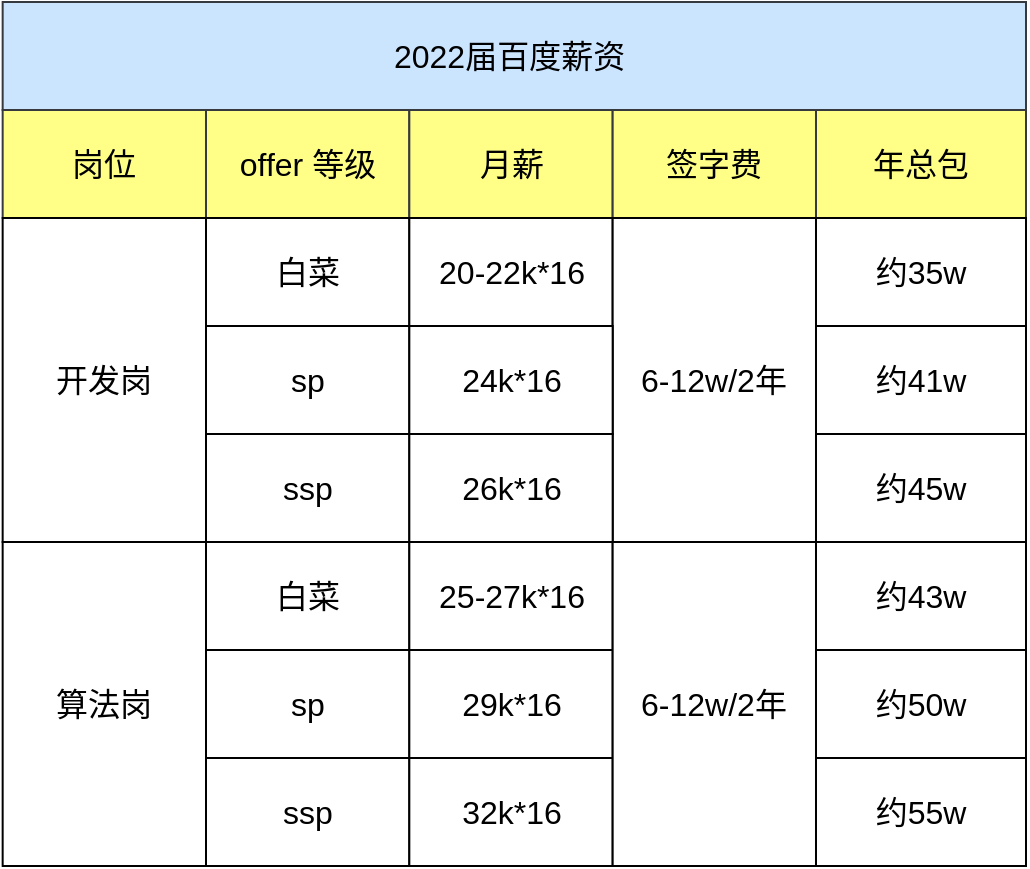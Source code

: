 <mxfile version="15.8.3" type="github">
  <diagram id="gJJuEoEMtJb680USdnnj" name="Page-1">
    <mxGraphModel dx="1773" dy="558" grid="1" gridSize="10" guides="1" tooltips="1" connect="1" arrows="1" fold="1" page="1" pageScale="1" pageWidth="827" pageHeight="1169" math="0" shadow="0">
      <root>
        <mxCell id="0" />
        <mxCell id="1" parent="0" />
        <mxCell id="2WfJEWQvwiEJZekvGYO_-1" value="2022届百度薪资&amp;nbsp;" style="rounded=0;whiteSpace=wrap;html=1;fontSize=16;fillColor=#cce5ff;strokeColor=#36393d;" parent="1" vertex="1">
          <mxGeometry x="-21.67" y="160" width="511.67" height="54" as="geometry" />
        </mxCell>
        <mxCell id="2WfJEWQvwiEJZekvGYO_-2" value="offer 等级" style="rounded=0;whiteSpace=wrap;html=1;fontSize=16;fillColor=#ffff88;strokeColor=#36393d;" parent="1" vertex="1">
          <mxGeometry x="80" y="214" width="101.667" height="54" as="geometry" />
        </mxCell>
        <mxCell id="2WfJEWQvwiEJZekvGYO_-3" value="月薪" style="rounded=0;whiteSpace=wrap;html=1;fontSize=16;fillColor=#ffff88;strokeColor=#36393d;" parent="1" vertex="1">
          <mxGeometry x="181.667" y="214" width="101.667" height="54" as="geometry" />
        </mxCell>
        <mxCell id="2WfJEWQvwiEJZekvGYO_-5" value="签字费" style="rounded=0;whiteSpace=wrap;html=1;fontSize=16;fillColor=#ffff88;strokeColor=#36393d;" parent="1" vertex="1">
          <mxGeometry x="283.33" y="214" width="101.667" height="54" as="geometry" />
        </mxCell>
        <mxCell id="2WfJEWQvwiEJZekvGYO_-6" value="白菜" style="rounded=0;whiteSpace=wrap;html=1;fontSize=16;" parent="1" vertex="1">
          <mxGeometry x="80" y="268" width="101.667" height="54" as="geometry" />
        </mxCell>
        <mxCell id="2WfJEWQvwiEJZekvGYO_-7" value="20-22k*16" style="rounded=0;whiteSpace=wrap;html=1;fontSize=16;" parent="1" vertex="1">
          <mxGeometry x="181.667" y="268" width="101.667" height="54" as="geometry" />
        </mxCell>
        <mxCell id="2WfJEWQvwiEJZekvGYO_-9" value="6-12w/2年" style="rounded=0;whiteSpace=wrap;html=1;fontSize=16;" parent="1" vertex="1">
          <mxGeometry x="283.33" y="268" width="101.667" height="162" as="geometry" />
        </mxCell>
        <mxCell id="2WfJEWQvwiEJZekvGYO_-10" value="sp" style="rounded=0;whiteSpace=wrap;html=1;fontSize=16;" parent="1" vertex="1">
          <mxGeometry x="80" y="322" width="101.667" height="54" as="geometry" />
        </mxCell>
        <mxCell id="2WfJEWQvwiEJZekvGYO_-11" value="24k*16" style="rounded=0;whiteSpace=wrap;html=1;fontSize=16;" parent="1" vertex="1">
          <mxGeometry x="181.667" y="322" width="101.667" height="54" as="geometry" />
        </mxCell>
        <mxCell id="2WfJEWQvwiEJZekvGYO_-12" value="ssp" style="rounded=0;whiteSpace=wrap;html=1;fontSize=16;" parent="1" vertex="1">
          <mxGeometry x="80" y="376" width="101.667" height="54" as="geometry" />
        </mxCell>
        <mxCell id="2WfJEWQvwiEJZekvGYO_-13" value="26k*16" style="rounded=0;whiteSpace=wrap;html=1;fontSize=16;" parent="1" vertex="1">
          <mxGeometry x="181.667" y="376" width="101.667" height="54" as="geometry" />
        </mxCell>
        <mxCell id="2WfJEWQvwiEJZekvGYO_-14" value="岗位" style="rounded=0;whiteSpace=wrap;html=1;fontSize=16;fillColor=#ffff88;strokeColor=#36393d;" parent="1" vertex="1">
          <mxGeometry x="-21.67" y="214" width="101.667" height="54" as="geometry" />
        </mxCell>
        <mxCell id="2WfJEWQvwiEJZekvGYO_-15" value="开发岗" style="rounded=0;whiteSpace=wrap;html=1;fontSize=16;" parent="1" vertex="1">
          <mxGeometry x="-21.67" y="268" width="101.67" height="162" as="geometry" />
        </mxCell>
        <mxCell id="2WfJEWQvwiEJZekvGYO_-16" value="白菜" style="rounded=0;whiteSpace=wrap;html=1;fontSize=16;" parent="1" vertex="1">
          <mxGeometry x="80" y="430" width="101.667" height="54" as="geometry" />
        </mxCell>
        <mxCell id="2WfJEWQvwiEJZekvGYO_-17" value="sp" style="rounded=0;whiteSpace=wrap;html=1;fontSize=16;" parent="1" vertex="1">
          <mxGeometry x="80" y="484" width="101.667" height="54" as="geometry" />
        </mxCell>
        <mxCell id="2WfJEWQvwiEJZekvGYO_-18" value="ssp" style="rounded=0;whiteSpace=wrap;html=1;fontSize=16;" parent="1" vertex="1">
          <mxGeometry x="80" y="538" width="101.667" height="54" as="geometry" />
        </mxCell>
        <mxCell id="2WfJEWQvwiEJZekvGYO_-19" value="25-27k*16" style="rounded=0;whiteSpace=wrap;html=1;fontSize=16;" parent="1" vertex="1">
          <mxGeometry x="181.667" y="430" width="101.667" height="54" as="geometry" />
        </mxCell>
        <mxCell id="2WfJEWQvwiEJZekvGYO_-20" value="29k*16" style="rounded=0;whiteSpace=wrap;html=1;fontSize=16;" parent="1" vertex="1">
          <mxGeometry x="181.667" y="484" width="101.667" height="54" as="geometry" />
        </mxCell>
        <mxCell id="2WfJEWQvwiEJZekvGYO_-21" value="32k*16" style="rounded=0;whiteSpace=wrap;html=1;fontSize=16;" parent="1" vertex="1">
          <mxGeometry x="181.667" y="538" width="101.667" height="54" as="geometry" />
        </mxCell>
        <mxCell id="2WfJEWQvwiEJZekvGYO_-23" value="年总包" style="rounded=0;whiteSpace=wrap;html=1;fontSize=16;fillColor=#ffff88;strokeColor=#36393d;" parent="1" vertex="1">
          <mxGeometry x="385" y="214" width="105" height="54" as="geometry" />
        </mxCell>
        <mxCell id="2WfJEWQvwiEJZekvGYO_-24" value="6-12w/2年" style="rounded=0;whiteSpace=wrap;html=1;fontSize=16;" parent="1" vertex="1">
          <mxGeometry x="283.33" y="430" width="101.667" height="162" as="geometry" />
        </mxCell>
        <mxCell id="2WfJEWQvwiEJZekvGYO_-25" value="算法岗" style="rounded=0;whiteSpace=wrap;html=1;fontSize=16;" parent="1" vertex="1">
          <mxGeometry x="-21.67" y="430" width="101.67" height="162" as="geometry" />
        </mxCell>
        <mxCell id="2WfJEWQvwiEJZekvGYO_-26" value="约35w" style="rounded=0;whiteSpace=wrap;html=1;fontSize=16;" parent="1" vertex="1">
          <mxGeometry x="385" y="268" width="105" height="54" as="geometry" />
        </mxCell>
        <mxCell id="2WfJEWQvwiEJZekvGYO_-27" value="约41w" style="rounded=0;whiteSpace=wrap;html=1;fontSize=16;" parent="1" vertex="1">
          <mxGeometry x="385" y="322" width="105" height="54" as="geometry" />
        </mxCell>
        <mxCell id="2WfJEWQvwiEJZekvGYO_-28" value="约45w" style="rounded=0;whiteSpace=wrap;html=1;fontSize=16;" parent="1" vertex="1">
          <mxGeometry x="385" y="376" width="105" height="54" as="geometry" />
        </mxCell>
        <mxCell id="2WfJEWQvwiEJZekvGYO_-29" value="约43w" style="rounded=0;whiteSpace=wrap;html=1;fontSize=16;" parent="1" vertex="1">
          <mxGeometry x="385" y="430" width="105" height="54" as="geometry" />
        </mxCell>
        <mxCell id="2WfJEWQvwiEJZekvGYO_-30" value="约50w" style="rounded=0;whiteSpace=wrap;html=1;fontSize=16;" parent="1" vertex="1">
          <mxGeometry x="385" y="484" width="105" height="54" as="geometry" />
        </mxCell>
        <mxCell id="2WfJEWQvwiEJZekvGYO_-31" value="约55w" style="rounded=0;whiteSpace=wrap;html=1;fontSize=16;" parent="1" vertex="1">
          <mxGeometry x="385" y="538" width="105" height="54" as="geometry" />
        </mxCell>
      </root>
    </mxGraphModel>
  </diagram>
</mxfile>
